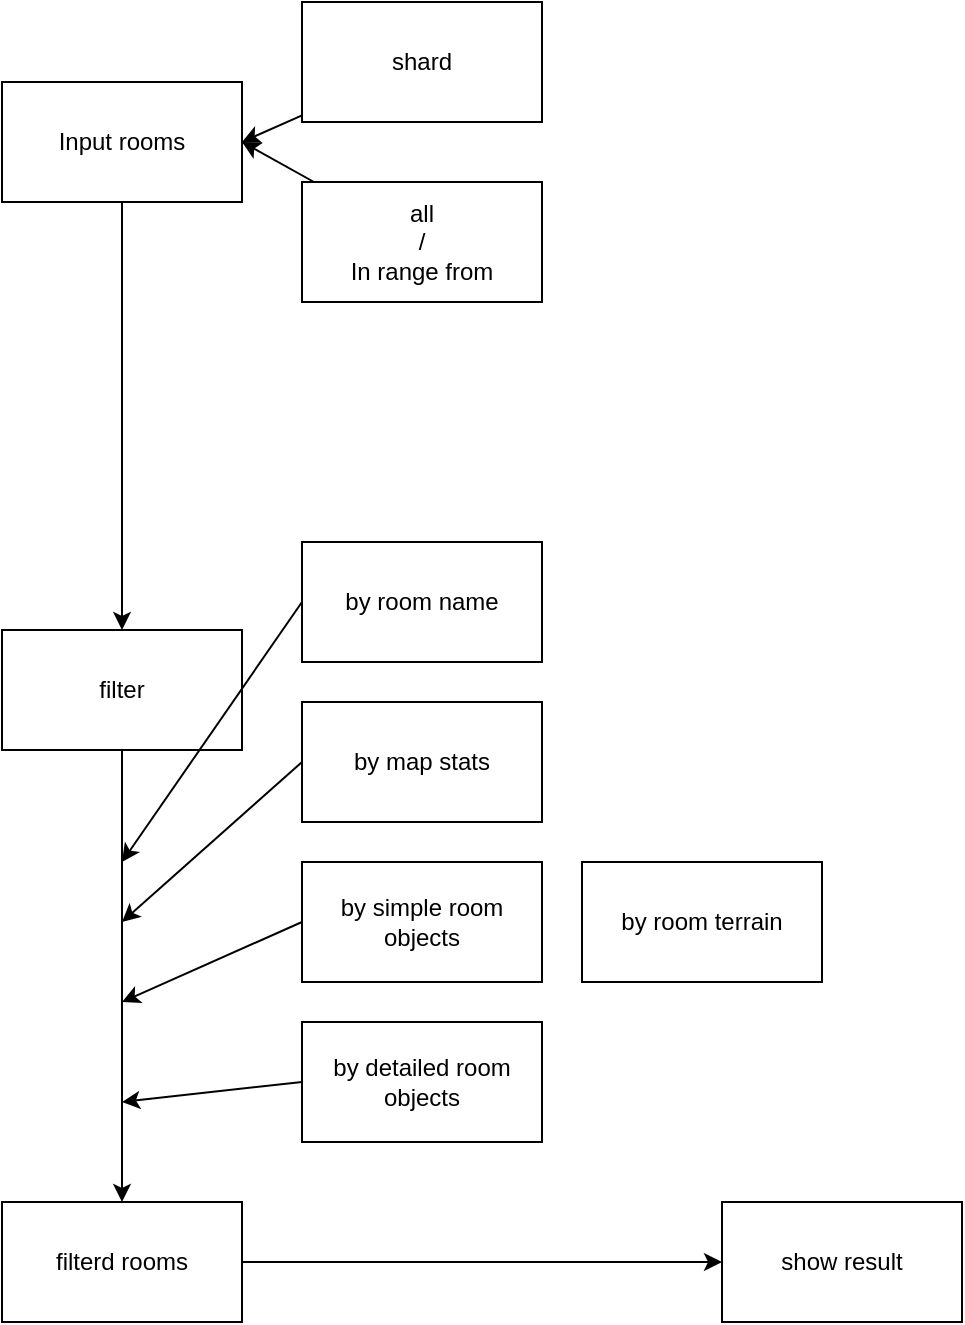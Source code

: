 <mxfile>
    <diagram id="TEKJSVYlJOEzC10cjbjl" name="第 1 页">
        <mxGraphModel dx="1077" dy="526" grid="1" gridSize="10" guides="1" tooltips="1" connect="1" arrows="1" fold="1" page="1" pageScale="1" pageWidth="1169" pageHeight="827" math="0" shadow="0">
            <root>
                <mxCell id="0"/>
                <mxCell id="1" parent="0"/>
                <mxCell id="7" style="edgeStyle=none;html=1;entryX=0.5;entryY=0;entryDx=0;entryDy=0;" edge="1" parent="1" source="2" target="5">
                    <mxGeometry relative="1" as="geometry"/>
                </mxCell>
                <mxCell id="2" value="Input rooms" style="whiteSpace=wrap;html=1;" vertex="1" parent="1">
                    <mxGeometry x="90" y="80" width="120" height="60" as="geometry"/>
                </mxCell>
                <mxCell id="8" style="edgeStyle=none;html=1;entryX=1;entryY=0.5;entryDx=0;entryDy=0;" edge="1" parent="1" source="3" target="2">
                    <mxGeometry relative="1" as="geometry"/>
                </mxCell>
                <mxCell id="3" value="shard" style="whiteSpace=wrap;html=1;" vertex="1" parent="1">
                    <mxGeometry x="240" y="40" width="120" height="60" as="geometry"/>
                </mxCell>
                <mxCell id="9" style="edgeStyle=none;html=1;entryX=1;entryY=0.5;entryDx=0;entryDy=0;" edge="1" parent="1" source="4" target="2">
                    <mxGeometry relative="1" as="geometry"/>
                </mxCell>
                <mxCell id="4" value="all&lt;br&gt;/&lt;br&gt;In range from" style="whiteSpace=wrap;html=1;" vertex="1" parent="1">
                    <mxGeometry x="240" y="130" width="120" height="60" as="geometry"/>
                </mxCell>
                <mxCell id="15" style="edgeStyle=none;html=1;entryX=0.5;entryY=0;entryDx=0;entryDy=0;" edge="1" parent="1" source="5" target="14">
                    <mxGeometry relative="1" as="geometry"/>
                </mxCell>
                <mxCell id="5" value="filter" style="whiteSpace=wrap;html=1;" vertex="1" parent="1">
                    <mxGeometry x="90" y="354" width="120" height="60" as="geometry"/>
                </mxCell>
                <mxCell id="19" style="edgeStyle=none;html=1;exitX=0;exitY=0.5;exitDx=0;exitDy=0;" edge="1" parent="1" source="6">
                    <mxGeometry relative="1" as="geometry">
                        <mxPoint x="150" y="470" as="targetPoint"/>
                    </mxGeometry>
                </mxCell>
                <mxCell id="6" value="by room name" style="whiteSpace=wrap;html=1;" vertex="1" parent="1">
                    <mxGeometry x="240" y="310" width="120" height="60" as="geometry"/>
                </mxCell>
                <mxCell id="20" style="edgeStyle=none;html=1;exitX=0;exitY=0.5;exitDx=0;exitDy=0;" edge="1" parent="1" source="10">
                    <mxGeometry relative="1" as="geometry">
                        <mxPoint x="150" y="500" as="targetPoint"/>
                    </mxGeometry>
                </mxCell>
                <mxCell id="10" value="by map stats" style="whiteSpace=wrap;html=1;" vertex="1" parent="1">
                    <mxGeometry x="240" y="390" width="120" height="60" as="geometry"/>
                </mxCell>
                <mxCell id="21" style="edgeStyle=none;html=1;exitX=0;exitY=0.5;exitDx=0;exitDy=0;" edge="1" parent="1" source="11">
                    <mxGeometry relative="1" as="geometry">
                        <mxPoint x="150" y="540" as="targetPoint"/>
                    </mxGeometry>
                </mxCell>
                <mxCell id="11" value="by simple room objects" style="whiteSpace=wrap;html=1;" vertex="1" parent="1">
                    <mxGeometry x="240" y="470" width="120" height="60" as="geometry"/>
                </mxCell>
                <mxCell id="22" style="edgeStyle=none;html=1;exitX=0;exitY=0.5;exitDx=0;exitDy=0;" edge="1" parent="1" source="12">
                    <mxGeometry relative="1" as="geometry">
                        <mxPoint x="150" y="590" as="targetPoint"/>
                    </mxGeometry>
                </mxCell>
                <mxCell id="12" value="by detailed room objects" style="whiteSpace=wrap;html=1;" vertex="1" parent="1">
                    <mxGeometry x="240" y="550" width="120" height="60" as="geometry"/>
                </mxCell>
                <mxCell id="13" value="by room terrain" style="whiteSpace=wrap;html=1;" vertex="1" parent="1">
                    <mxGeometry x="380" y="470" width="120" height="60" as="geometry"/>
                </mxCell>
                <mxCell id="17" style="edgeStyle=none;html=1;entryX=0;entryY=0.5;entryDx=0;entryDy=0;" edge="1" parent="1" source="14" target="16">
                    <mxGeometry relative="1" as="geometry"/>
                </mxCell>
                <mxCell id="14" value="filterd rooms" style="whiteSpace=wrap;html=1;" vertex="1" parent="1">
                    <mxGeometry x="90" y="640" width="120" height="60" as="geometry"/>
                </mxCell>
                <mxCell id="16" value="show result" style="whiteSpace=wrap;html=1;" vertex="1" parent="1">
                    <mxGeometry x="450" y="640" width="120" height="60" as="geometry"/>
                </mxCell>
            </root>
        </mxGraphModel>
    </diagram>
</mxfile>